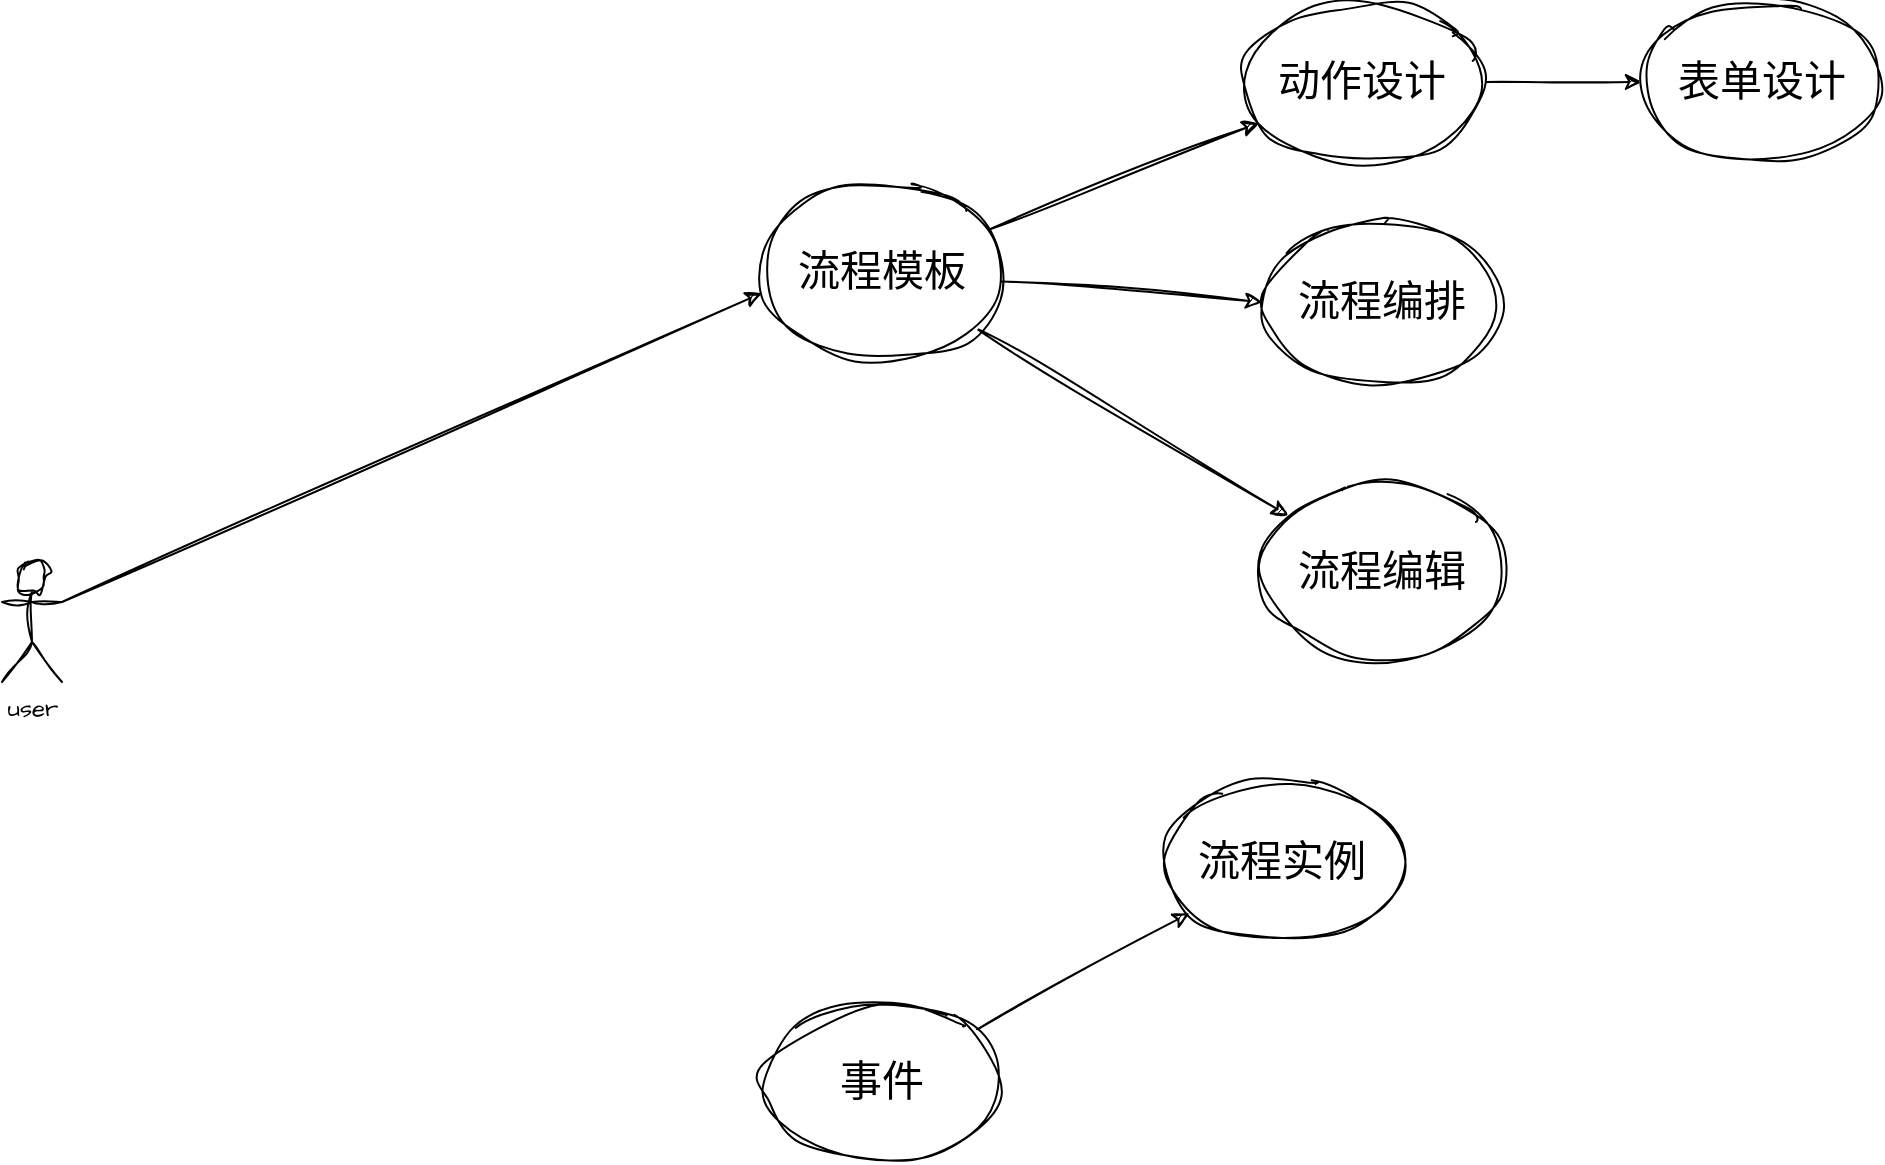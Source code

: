 <mxfile version="24.6.4" type="github">
  <diagram name="第 1 页" id="EiqTFw-xltYCKg7H38Jd">
    <mxGraphModel dx="1781" dy="521" grid="1" gridSize="10" guides="1" tooltips="1" connect="1" arrows="1" fold="1" page="1" pageScale="1" pageWidth="827" pageHeight="1169" math="0" shadow="0">
      <root>
        <mxCell id="0" />
        <mxCell id="1" parent="0" />
        <mxCell id="HZLF1IvFLTYPAJLv_PLA-14" value="" style="rounded=0;sketch=1;hachureGap=4;jiggle=2;curveFitting=1;orthogonalLoop=1;jettySize=auto;html=1;fontFamily=Architects Daughter;fontSource=https%3A%2F%2Ffonts.googleapis.com%2Fcss%3Ffamily%3DArchitects%2BDaughter;" edge="1" parent="1" source="HZLF1IvFLTYPAJLv_PLA-1" target="HZLF1IvFLTYPAJLv_PLA-4">
          <mxGeometry relative="1" as="geometry" />
        </mxCell>
        <mxCell id="HZLF1IvFLTYPAJLv_PLA-18" style="rounded=0;sketch=1;hachureGap=4;jiggle=2;curveFitting=1;orthogonalLoop=1;jettySize=auto;html=1;entryX=0;entryY=0.5;entryDx=0;entryDy=0;fontFamily=Architects Daughter;fontSource=https%3A%2F%2Ffonts.googleapis.com%2Fcss%3Ffamily%3DArchitects%2BDaughter;" edge="1" parent="1" source="HZLF1IvFLTYPAJLv_PLA-1" target="HZLF1IvFLTYPAJLv_PLA-16">
          <mxGeometry relative="1" as="geometry" />
        </mxCell>
        <mxCell id="HZLF1IvFLTYPAJLv_PLA-24" value="" style="edgeStyle=none;shape=connector;rounded=0;sketch=1;hachureGap=4;jiggle=2;curveFitting=1;orthogonalLoop=1;jettySize=auto;html=1;strokeColor=default;align=center;verticalAlign=middle;fontFamily=Architects Daughter;fontSource=https%3A%2F%2Ffonts.googleapis.com%2Fcss%3Ffamily%3DArchitects%2BDaughter;fontSize=11;fontColor=default;labelBackgroundColor=default;endArrow=classic;" edge="1" parent="1" source="HZLF1IvFLTYPAJLv_PLA-1" target="HZLF1IvFLTYPAJLv_PLA-23">
          <mxGeometry relative="1" as="geometry" />
        </mxCell>
        <mxCell id="HZLF1IvFLTYPAJLv_PLA-1" value="&lt;font style=&quot;font-size: 21px;&quot;&gt;流程模板&lt;/font&gt;" style="ellipse;whiteSpace=wrap;html=1;sketch=1;hachureGap=4;jiggle=2;curveFitting=1;fontFamily=Architects Daughter;fontSource=https%3A%2F%2Ffonts.googleapis.com%2Fcss%3Ffamily%3DArchitects%2BDaughter;" vertex="1" parent="1">
          <mxGeometry x="170" y="120" width="120" height="90" as="geometry" />
        </mxCell>
        <mxCell id="HZLF1IvFLTYPAJLv_PLA-2" value="user" style="shape=umlActor;verticalLabelPosition=bottom;verticalAlign=top;html=1;outlineConnect=0;sketch=1;hachureGap=4;jiggle=2;curveFitting=1;fontFamily=Architects Daughter;fontSource=https%3A%2F%2Ffonts.googleapis.com%2Fcss%3Ffamily%3DArchitects%2BDaughter;" vertex="1" parent="1">
          <mxGeometry x="-210" y="310" width="30" height="60" as="geometry" />
        </mxCell>
        <mxCell id="HZLF1IvFLTYPAJLv_PLA-27" value="" style="edgeStyle=none;shape=connector;rounded=0;sketch=1;hachureGap=4;jiggle=2;curveFitting=1;orthogonalLoop=1;jettySize=auto;html=1;strokeColor=default;align=center;verticalAlign=middle;fontFamily=Architects Daughter;fontSource=https%3A%2F%2Ffonts.googleapis.com%2Fcss%3Ffamily%3DArchitects%2BDaughter;fontSize=12;fontColor=default;labelBackgroundColor=default;endArrow=classic;" edge="1" parent="1" source="HZLF1IvFLTYPAJLv_PLA-3" target="HZLF1IvFLTYPAJLv_PLA-26">
          <mxGeometry relative="1" as="geometry" />
        </mxCell>
        <mxCell id="HZLF1IvFLTYPAJLv_PLA-3" value="&lt;font style=&quot;font-size: 21px;&quot;&gt;事件&lt;/font&gt;" style="ellipse;whiteSpace=wrap;html=1;sketch=1;hachureGap=4;jiggle=2;curveFitting=1;fontFamily=Architects Daughter;fontSource=https%3A%2F%2Ffonts.googleapis.com%2Fcss%3Ffamily%3DArchitects%2BDaughter;" vertex="1" parent="1">
          <mxGeometry x="170" y="530" width="120" height="80" as="geometry" />
        </mxCell>
        <mxCell id="HZLF1IvFLTYPAJLv_PLA-21" value="" style="rounded=0;sketch=1;hachureGap=4;jiggle=2;curveFitting=1;orthogonalLoop=1;jettySize=auto;html=1;fontFamily=Architects Daughter;fontSource=https%3A%2F%2Ffonts.googleapis.com%2Fcss%3Ffamily%3DArchitects%2BDaughter;" edge="1" parent="1" source="HZLF1IvFLTYPAJLv_PLA-4" target="HZLF1IvFLTYPAJLv_PLA-20">
          <mxGeometry relative="1" as="geometry" />
        </mxCell>
        <mxCell id="HZLF1IvFLTYPAJLv_PLA-4" value="&lt;font style=&quot;font-size: 21px;&quot;&gt;动作设计&lt;/font&gt;" style="ellipse;whiteSpace=wrap;html=1;sketch=1;hachureGap=4;jiggle=2;curveFitting=1;fontFamily=Architects Daughter;fontSource=https%3A%2F%2Ffonts.googleapis.com%2Fcss%3Ffamily%3DArchitects%2BDaughter;" vertex="1" parent="1">
          <mxGeometry x="410" y="30" width="120" height="80" as="geometry" />
        </mxCell>
        <mxCell id="HZLF1IvFLTYPAJLv_PLA-16" value="&lt;font style=&quot;font-size: 21px;&quot;&gt;流程编排&lt;/font&gt;" style="ellipse;whiteSpace=wrap;html=1;sketch=1;hachureGap=4;jiggle=2;curveFitting=1;fontFamily=Architects Daughter;fontSource=https%3A%2F%2Ffonts.googleapis.com%2Fcss%3Ffamily%3DArchitects%2BDaughter;" vertex="1" parent="1">
          <mxGeometry x="420" y="140" width="120" height="80" as="geometry" />
        </mxCell>
        <mxCell id="HZLF1IvFLTYPAJLv_PLA-20" value="&lt;span style=&quot;font-size: 21px;&quot;&gt;表单设计&lt;/span&gt;" style="ellipse;whiteSpace=wrap;html=1;sketch=1;hachureGap=4;jiggle=2;curveFitting=1;fontFamily=Architects Daughter;fontSource=https%3A%2F%2Ffonts.googleapis.com%2Fcss%3Ffamily%3DArchitects%2BDaughter;" vertex="1" parent="1">
          <mxGeometry x="610" y="30" width="120" height="80" as="geometry" />
        </mxCell>
        <mxCell id="HZLF1IvFLTYPAJLv_PLA-23" value="&lt;font style=&quot;font-size: 21px;&quot;&gt;流程编辑&lt;/font&gt;" style="ellipse;whiteSpace=wrap;html=1;sketch=1;hachureGap=4;jiggle=2;curveFitting=1;fontFamily=Architects Daughter;fontSource=https%3A%2F%2Ffonts.googleapis.com%2Fcss%3Ffamily%3DArchitects%2BDaughter;" vertex="1" parent="1">
          <mxGeometry x="420" y="270" width="120" height="90" as="geometry" />
        </mxCell>
        <mxCell id="HZLF1IvFLTYPAJLv_PLA-25" style="edgeStyle=none;shape=connector;rounded=0;sketch=1;hachureGap=4;jiggle=2;curveFitting=1;orthogonalLoop=1;jettySize=auto;html=1;exitX=1;exitY=0.333;exitDx=0;exitDy=0;exitPerimeter=0;entryX=0;entryY=0.617;entryDx=0;entryDy=0;entryPerimeter=0;strokeColor=default;align=center;verticalAlign=middle;fontFamily=Architects Daughter;fontSource=https%3A%2F%2Ffonts.googleapis.com%2Fcss%3Ffamily%3DArchitects%2BDaughter;fontSize=12;fontColor=default;labelBackgroundColor=default;endArrow=classic;" edge="1" parent="1" source="HZLF1IvFLTYPAJLv_PLA-2" target="HZLF1IvFLTYPAJLv_PLA-1">
          <mxGeometry relative="1" as="geometry" />
        </mxCell>
        <mxCell id="HZLF1IvFLTYPAJLv_PLA-26" value="&lt;font style=&quot;font-size: 21px;&quot;&gt;流程实例&lt;/font&gt;" style="ellipse;whiteSpace=wrap;html=1;sketch=1;hachureGap=4;jiggle=2;curveFitting=1;fontFamily=Architects Daughter;fontSource=https%3A%2F%2Ffonts.googleapis.com%2Fcss%3Ffamily%3DArchitects%2BDaughter;" vertex="1" parent="1">
          <mxGeometry x="370" y="420" width="120" height="80" as="geometry" />
        </mxCell>
      </root>
    </mxGraphModel>
  </diagram>
</mxfile>
